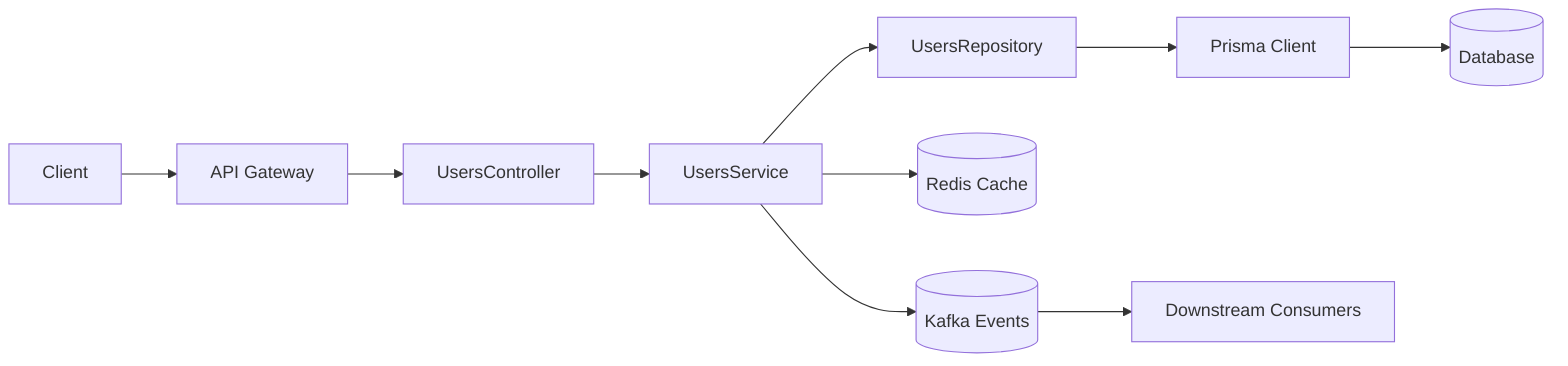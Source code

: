 flowchart LR
  Client --> API[API Gateway]
  API --> Ctrl[UsersController]
  Ctrl --> Svc[UsersService]
  Svc --> Repo[UsersRepository]
  Repo --> Prisma[Prisma Client]
  Prisma --> DB[(Database)]
  Svc --> Cache[(Redis Cache)]
  Svc --> Events[(Kafka Events)]
  Events --> Consumers[Downstream Consumers]